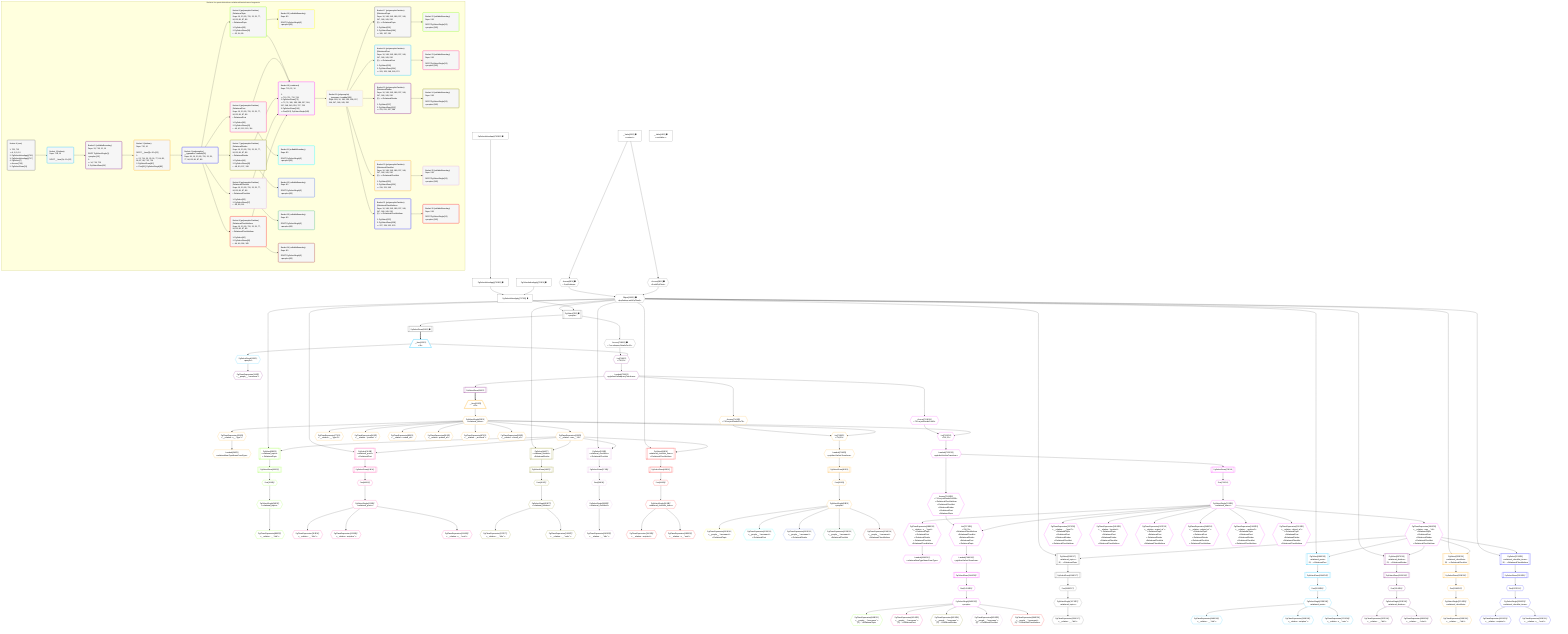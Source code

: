 %%{init: {'themeVariables': { 'fontSize': '12px'}}}%%
graph TD
    classDef path fill:#eee,stroke:#000,color:#000
    classDef plan fill:#fff,stroke-width:1px,color:#000
    classDef itemplan fill:#fff,stroke-width:2px,color:#000
    classDef unbatchedplan fill:#dff,stroke-width:1px,color:#000
    classDef sideeffectplan fill:#fcc,stroke-width:2px,color:#000
    classDef bucket fill:#f6f6f6,color:#000,stroke-width:2px,text-align:left

    subgraph "Buckets for queries/interfaces-relational/nested-more-fragments"
    Bucket0("Bucket 0 (root)<br /><br />1: 705, 713<br />ᐳ: 6, 8, 9, 10<br />2: PgSelectInlineApply[709]<br />3: PgSelectInlineApply[717]<br />4: PgSelect[7]<br />ᐳ: Access[718]<br />5: PgSelectRows[11]"):::bucket
    Bucket1("Bucket 1 (listItem)<br />Deps: 718, 10<br /><br />ROOT __Item{1}ᐸ11ᐳ[12]"):::bucket
    Bucket2("Bucket 2 (nullableBoundary)<br />Deps: 13, 718, 12, 10<br /><br />ROOT PgSelectSingle{1}ᐸpeopleᐳ[13]<br />1: <br />ᐳ: 14, 719, 720<br />2: PgSelectRows[20]"):::bucket
    Bucket3("Bucket 3 (listItem)<br />Deps: 720, 10<br /><br />ROOT __Item{3}ᐸ20ᐳ[21]<br />1: <br />ᐳ: 22, 714, 23, 25, 26, 77, 84, 85, 86, 87, 88, 715, 716<br />2: PgSelectRows[82]<br />ᐳ: First[81], PgSelectSingle[83]"):::bucket
    Bucket4("Bucket 4 (polymorphic)<br />__typename: Lambda[26]<br />Deps: 26, 10, 23, 83, 720, 22, 25, 77, 84, 85, 86, 87, 88"):::bucket
    Bucket5("Bucket 5 (polymorphicPartition)<br />|RelationalTopic<br />Deps: 10, 23, 83, 720, 22, 25, 77, 84, 85, 86, 87, 88<br />ᐳRelationalTopic<br /><br />1: PgSelect[28]<br />2: PgSelectRows[33]<br />ᐳ: 32, 34, 89"):::bucket
    Bucket6("Bucket 6 (polymorphicPartition)<br />|RelationalPost<br />Deps: 10, 23, 83, 720, 22, 25, 77, 84, 85, 86, 87, 88<br />ᐳRelationalPost<br /><br />1: PgSelect[36]<br />2: PgSelectRows[41]<br />ᐳ: 40, 42, 112, 113, 114"):::bucket
    Bucket7("Bucket 7 (polymorphicPartition)<br />|RelationalDivider<br />Deps: 10, 23, 83, 720, 22, 25, 77, 84, 85, 86, 87, 88<br />ᐳRelationalDivider<br /><br />1: PgSelect[44]<br />2: PgSelectRows[49]<br />ᐳ: 48, 50, 137, 138"):::bucket
    Bucket8("Bucket 8 (polymorphicPartition)<br />|RelationalChecklist<br />Deps: 10, 23, 83, 720, 22, 25, 77, 84, 85, 86, 87, 88<br />ᐳRelationalChecklist<br /><br />1: PgSelect[52]<br />2: PgSelectRows[57]<br />ᐳ: 56, 58, 161"):::bucket
    Bucket9("Bucket 9 (polymorphicPartition)<br />|RelationalChecklistItem<br />Deps: 10, 23, 83, 720, 22, 25, 77, 84, 85, 86, 87, 88<br />ᐳRelationalChecklistItem<br /><br />1: PgSelect[60]<br />2: PgSelectRows[65]<br />ᐳ: 64, 66, 184, 185"):::bucket
    Bucket10("Bucket 10 (nullableBoundary)<br />Deps: 83<br /><br />ROOT PgSelectSingle{3}ᐸpeopleᐳ[83]"):::bucket
    Bucket11("Bucket 11 (nullableBoundary)<br />Deps: 83<br /><br />ROOT PgSelectSingle{3}ᐸpeopleᐳ[83]"):::bucket
    Bucket12("Bucket 12 (nullableBoundary)<br />Deps: 83<br /><br />ROOT PgSelectSingle{3}ᐸpeopleᐳ[83]"):::bucket
    Bucket13("Bucket 13 (nullableBoundary)<br />Deps: 83<br /><br />ROOT PgSelectSingle{3}ᐸpeopleᐳ[83]"):::bucket
    Bucket14("Bucket 14 (nullableBoundary)<br />Deps: 83<br /><br />ROOT PgSelectSingle{3}ᐸpeopleᐳ[83]"):::bucket
    Bucket15("Bucket 15 (combined)<br />Deps: 720, 22, 10<br /><br />1: <br />ᐳ: 710, 711, 712, 706<br />2: PgSelectRows[73]<br />ᐳ: 72, 74, 186, 188, 189, 237, 246, 247, 248, 249, 250, 707, 708<br />3: PgSelectRows[244]<br />ᐳ: First[243], PgSelectSingle[245]"):::bucket
    Bucket16("Bucket 16 (polymorphic)<br />__typename: Lambda[189]<br />Deps: 189, 10, 186, 245, 188, 237, 246, 247, 248, 249, 250"):::bucket
    Bucket17("Bucket 17 (polymorphicPartition)<br />|RelationalTopic<br />Deps: 10, 186, 245, 188, 237, 246, 247, 248, 249, 250<br />(5) ...ᐳRelationalTopic<br /><br />1: PgSelect[191]<br />2: PgSelectRows[196]<br />ᐳ: 195, 197, 251"):::bucket
    Bucket18("Bucket 18 (polymorphicPartition)<br />|RelationalPost<br />Deps: 10, 186, 245, 188, 237, 246, 247, 248, 249, 250<br />(5) ...ᐳRelationalPost<br /><br />1: PgSelect[199]<br />2: PgSelectRows[204]<br />ᐳ: 203, 205, 268, 269, 270"):::bucket
    Bucket19("Bucket 19 (polymorphicPartition)<br />|RelationalDivider<br />Deps: 10, 186, 245, 188, 237, 246, 247, 248, 249, 250<br />(5) ...ᐳRelationalDivider<br /><br />1: PgSelect[207]<br />2: PgSelectRows[212]<br />ᐳ: 211, 213, 287, 288"):::bucket
    Bucket20("Bucket 20 (polymorphicPartition)<br />|RelationalChecklist<br />Deps: 10, 186, 245, 188, 237, 246, 247, 248, 249, 250<br />(5) ...ᐳRelationalChecklist<br /><br />1: PgSelect[215]<br />2: PgSelectRows[220]<br />ᐳ: 219, 221, 305"):::bucket
    Bucket21("Bucket 21 (polymorphicPartition)<br />|RelationalChecklistItem<br />Deps: 10, 186, 245, 188, 237, 246, 247, 248, 249, 250<br />(5) ...ᐳRelationalChecklistItem<br /><br />1: PgSelect[223]<br />2: PgSelectRows[228]<br />ᐳ: 227, 229, 322, 323"):::bucket
    Bucket22("Bucket 22 (nullableBoundary)<br />Deps: 245<br /><br />ROOT PgSelectSingle{15}ᐸpeopleᐳ[245]"):::bucket
    Bucket23("Bucket 23 (nullableBoundary)<br />Deps: 245<br /><br />ROOT PgSelectSingle{15}ᐸpeopleᐳ[245]"):::bucket
    Bucket24("Bucket 24 (nullableBoundary)<br />Deps: 245<br /><br />ROOT PgSelectSingle{15}ᐸpeopleᐳ[245]"):::bucket
    Bucket25("Bucket 25 (nullableBoundary)<br />Deps: 245<br /><br />ROOT PgSelectSingle{15}ᐸpeopleᐳ[245]"):::bucket
    Bucket26("Bucket 26 (nullableBoundary)<br />Deps: 245<br /><br />ROOT PgSelectSingle{15}ᐸpeopleᐳ[245]"):::bucket
    end
    Bucket0 --> Bucket1
    Bucket1 --> Bucket2
    Bucket2 --> Bucket3
    Bucket3 --> Bucket4
    Bucket4 --> Bucket5 & Bucket6 & Bucket7 & Bucket8 & Bucket9
    Bucket5 --> Bucket10 & Bucket15
    Bucket6 --> Bucket11 & Bucket15
    Bucket7 --> Bucket12 & Bucket15
    Bucket8 --> Bucket13 & Bucket15
    Bucket9 --> Bucket14 & Bucket15
    Bucket15 --> Bucket16
    Bucket16 --> Bucket17 & Bucket18 & Bucket19 & Bucket20 & Bucket21
    Bucket17 --> Bucket22
    Bucket18 --> Bucket23
    Bucket19 --> Bucket24
    Bucket20 --> Bucket25
    Bucket21 --> Bucket26

    %% plan dependencies
    PgSelectInlineApply717["PgSelectInlineApply[717∈0] ➊"]:::plan
    PgSelectInlineApply709["PgSelectInlineApply[709∈0] ➊"]:::plan
    PgSelectInlineApply713["PgSelectInlineApply[713∈0] ➊"]:::plan
    PgSelectInlineApply709 & PgSelectInlineApply713 --> PgSelectInlineApply717
    PgSelect7[["PgSelect[7∈0] ➊<br />ᐸpeopleᐳ"]]:::plan
    Object10{{"Object[10∈0] ➊<br />ᐸ{pgSettings,withPgClient}ᐳ"}}:::plan
    Object10 & PgSelectInlineApply717 --> PgSelect7
    Access8{{"Access[8∈0] ➊<br />ᐸ2.pgSettingsᐳ"}}:::plan
    Access9{{"Access[9∈0] ➊<br />ᐸ2.withPgClientᐳ"}}:::plan
    Access8 & Access9 --> Object10
    __Value2["__Value[2∈0] ➊<br />ᐸcontextᐳ"]:::plan
    __Value2 --> Access8
    __Value2 --> Access9
    PgSelectRows11[["PgSelectRows[11∈0] ➊"]]:::plan
    PgSelect7 --> PgSelectRows11
    PgSelectInlineApply705["PgSelectInlineApply[705∈0] ➊"]:::plan
    PgSelectInlineApply705 --> PgSelectInlineApply709
    Access718{{"Access[718∈0] ➊<br />ᐸ7.m.subqueryDetailsFor16ᐳ"}}:::plan
    PgSelect7 --> Access718
    __Value4["__Value[4∈0] ➊<br />ᐸrootValueᐳ"]:::plan
    __Item12[/"__Item[12∈1]<br />ᐸ11ᐳ"\]:::itemplan
    PgSelectRows11 ==> __Item12
    PgSelectSingle13{{"PgSelectSingle[13∈1]<br />ᐸpeopleᐳ"}}:::plan
    __Item12 --> PgSelectSingle13
    List719{{"List[719∈2]<br />ᐸ718,12ᐳ"}}:::plan
    Access718 & __Item12 --> List719
    PgClassExpression14{{"PgClassExpression[14∈2]<br />ᐸ__people__.”username”ᐳ"}}:::plan
    PgSelectSingle13 --> PgClassExpression14
    PgSelectRows20[["PgSelectRows[20∈2]"]]:::plan
    Lambda720{{"Lambda[720∈2]<br />ᐸpgInlineViaSubqueryTransformᐳ"}}:::plan
    Lambda720 --> PgSelectRows20
    List719 --> Lambda720
    List715{{"List[715∈3]<br />ᐸ714,22ᐳ"}}:::plan
    Access714{{"Access[714∈3]<br />ᐸ720.m.joinDetailsFor79ᐳ"}}:::plan
    PgSelectSingle22{{"PgSelectSingle[22∈3]<br />ᐸrelational_itemsᐳ"}}:::plan
    Access714 & PgSelectSingle22 --> List715
    __Item21[/"__Item[21∈3]<br />ᐸ20ᐳ"\]:::itemplan
    PgSelectRows20 ==> __Item21
    __Item21 --> PgSelectSingle22
    PgClassExpression23{{"PgClassExpression[23∈3]<br />ᐸ__relation...ems__.”id”ᐳ"}}:::plan
    PgSelectSingle22 --> PgClassExpression23
    PgClassExpression25{{"PgClassExpression[25∈3]<br />ᐸ__relation...s__.”type”ᐳ"}}:::plan
    PgSelectSingle22 --> PgClassExpression25
    Lambda26{{"Lambda[26∈3]<br />ᐸrelationalItemTypeNameFromTypeᐳ"}}:::plan
    PgClassExpression25 --> Lambda26
    PgClassExpression77{{"PgClassExpression[77∈3]<br />ᐸ__relation...__.”type2”ᐳ"}}:::plan
    PgSelectSingle22 --> PgClassExpression77
    First81{{"First[81∈3]"}}:::plan
    PgSelectRows82[["PgSelectRows[82∈3]"]]:::plan
    PgSelectRows82 --> First81
    Lambda716{{"Lambda[716∈3]<br />ᐸpgInlineViaJoinTransformᐳ"}}:::plan
    Lambda716 --> PgSelectRows82
    PgSelectSingle83{{"PgSelectSingle[83∈3]<br />ᐸpeopleᐳ"}}:::plan
    First81 --> PgSelectSingle83
    PgClassExpression84{{"PgClassExpression[84∈3]<br />ᐸ__relation...”position”ᐳ"}}:::plan
    PgSelectSingle22 --> PgClassExpression84
    PgClassExpression85{{"PgClassExpression[85∈3]<br />ᐸ__relation...reated_at”ᐳ"}}:::plan
    PgSelectSingle22 --> PgClassExpression85
    PgClassExpression86{{"PgClassExpression[86∈3]<br />ᐸ__relation...pdated_at”ᐳ"}}:::plan
    PgSelectSingle22 --> PgClassExpression86
    PgClassExpression87{{"PgClassExpression[87∈3]<br />ᐸ__relation..._archived”ᐳ"}}:::plan
    PgSelectSingle22 --> PgClassExpression87
    PgClassExpression88{{"PgClassExpression[88∈3]<br />ᐸ__relation...chived_at”ᐳ"}}:::plan
    PgSelectSingle22 --> PgClassExpression88
    Lambda720 --> Access714
    List715 --> Lambda716
    PgSelect28[["PgSelect[28∈5]<br />ᐸrelational_topicsᐳ<br />ᐳRelationalTopic"]]:::plan
    Object10 & PgClassExpression23 --> PgSelect28
    First32{{"First[32∈5]^"}}:::plan
    PgSelectRows33[["PgSelectRows[33∈5]^"]]:::plan
    PgSelectRows33 --> First32
    PgSelect28 --> PgSelectRows33
    PgSelectSingle34{{"PgSelectSingle[34∈5]^<br />ᐸrelational_topicsᐳ"}}:::plan
    First32 --> PgSelectSingle34
    PgClassExpression89{{"PgClassExpression[89∈5]^<br />ᐸ__relation...__.”title”ᐳ"}}:::plan
    PgSelectSingle34 --> PgClassExpression89
    PgSelect36[["PgSelect[36∈6]<br />ᐸrelational_postsᐳ<br />ᐳRelationalPost"]]:::plan
    Object10 & PgClassExpression23 --> PgSelect36
    First40{{"First[40∈6]^"}}:::plan
    PgSelectRows41[["PgSelectRows[41∈6]^"]]:::plan
    PgSelectRows41 --> First40
    PgSelect36 --> PgSelectRows41
    PgSelectSingle42{{"PgSelectSingle[42∈6]^<br />ᐸrelational_postsᐳ"}}:::plan
    First40 --> PgSelectSingle42
    PgClassExpression112{{"PgClassExpression[112∈6]^<br />ᐸ__relation...__.”title”ᐳ"}}:::plan
    PgSelectSingle42 --> PgClassExpression112
    PgClassExpression113{{"PgClassExpression[113∈6]^<br />ᐸ__relation...scription”ᐳ"}}:::plan
    PgSelectSingle42 --> PgClassExpression113
    PgClassExpression114{{"PgClassExpression[114∈6]^<br />ᐸ__relation...s__.”note”ᐳ"}}:::plan
    PgSelectSingle42 --> PgClassExpression114
    PgSelect44[["PgSelect[44∈7]<br />ᐸrelational_dividersᐳ<br />ᐳRelationalDivider"]]:::plan
    Object10 & PgClassExpression23 --> PgSelect44
    First48{{"First[48∈7]^"}}:::plan
    PgSelectRows49[["PgSelectRows[49∈7]^"]]:::plan
    PgSelectRows49 --> First48
    PgSelect44 --> PgSelectRows49
    PgSelectSingle50{{"PgSelectSingle[50∈7]^<br />ᐸrelational_dividersᐳ"}}:::plan
    First48 --> PgSelectSingle50
    PgClassExpression137{{"PgClassExpression[137∈7]^<br />ᐸ__relation...__.”title”ᐳ"}}:::plan
    PgSelectSingle50 --> PgClassExpression137
    PgClassExpression138{{"PgClassExpression[138∈7]^<br />ᐸ__relation...__.”color”ᐳ"}}:::plan
    PgSelectSingle50 --> PgClassExpression138
    PgSelect52[["PgSelect[52∈8]<br />ᐸrelational_checklistsᐳ<br />ᐳRelationalChecklist"]]:::plan
    Object10 & PgClassExpression23 --> PgSelect52
    First56{{"First[56∈8]^"}}:::plan
    PgSelectRows57[["PgSelectRows[57∈8]^"]]:::plan
    PgSelectRows57 --> First56
    PgSelect52 --> PgSelectRows57
    PgSelectSingle58{{"PgSelectSingle[58∈8]^<br />ᐸrelational_checklistsᐳ"}}:::plan
    First56 --> PgSelectSingle58
    PgClassExpression161{{"PgClassExpression[161∈8]^<br />ᐸ__relation...__.”title”ᐳ"}}:::plan
    PgSelectSingle58 --> PgClassExpression161
    PgSelect60[["PgSelect[60∈9]<br />ᐸrelational_checklist_itemsᐳ<br />ᐳRelationalChecklistItem"]]:::plan
    Object10 & PgClassExpression23 --> PgSelect60
    First64{{"First[64∈9]^"}}:::plan
    PgSelectRows65[["PgSelectRows[65∈9]^"]]:::plan
    PgSelectRows65 --> First64
    PgSelect60 --> PgSelectRows65
    PgSelectSingle66{{"PgSelectSingle[66∈9]^<br />ᐸrelational_checklist_itemsᐳ"}}:::plan
    First64 --> PgSelectSingle66
    PgClassExpression184{{"PgClassExpression[184∈9]^<br />ᐸ__relation...scription”ᐳ"}}:::plan
    PgSelectSingle66 --> PgClassExpression184
    PgClassExpression185{{"PgClassExpression[185∈9]^<br />ᐸ__relation...s__.”note”ᐳ"}}:::plan
    PgSelectSingle66 --> PgClassExpression185
    PgClassExpression230{{"PgClassExpression[230∈10]<br />ᐸ__people__.”username”ᐳ<br />ᐳRelationalTopic"}}:::plan
    PgSelectSingle83 --> PgClassExpression230
    PgClassExpression231{{"PgClassExpression[231∈11]<br />ᐸ__people__.”username”ᐳ<br />ᐳRelationalPost"}}:::plan
    PgSelectSingle83 --> PgClassExpression231
    PgClassExpression232{{"PgClassExpression[232∈12]<br />ᐸ__people__.”username”ᐳ<br />ᐳRelationalDivider"}}:::plan
    PgSelectSingle83 --> PgClassExpression232
    PgClassExpression233{{"PgClassExpression[233∈13]<br />ᐸ__people__.”username”ᐳ<br />ᐳRelationalChecklist"}}:::plan
    PgSelectSingle83 --> PgClassExpression233
    PgClassExpression234{{"PgClassExpression[234∈14]<br />ᐸ__people__.”username”ᐳ<br />ᐳRelationalChecklistItem"}}:::plan
    PgSelectSingle83 --> PgClassExpression234
    List707{{"List[707∈15]<br />ᐸ706,74ᐳ<br />ᐳRelationalChecklistItem<br />ᐳRelationalChecklist<br />ᐳRelationalDivider<br />ᐳRelationalPost<br />ᐳRelationalTopic"}}:::plan
    Access706{{"Access[706∈15]<br />ᐸ712.m.joinDetailsFor239ᐳ<br />ᐳRelationalChecklistItem<br />ᐳRelationalChecklist<br />ᐳRelationalDivider<br />ᐳRelationalPost<br />ᐳRelationalTopic"}}:::plan
    PgSelectSingle74{{"PgSelectSingle[74∈15]<br />ᐸrelational_itemsᐳ"}}:::plan
    Access706 & PgSelectSingle74 --> List707
    List711{{"List[711∈15]<br />ᐸ710,22ᐳ"}}:::plan
    Access710{{"Access[710∈15]<br />ᐸ720.m.joinDetailsFor68ᐳ"}}:::plan
    Access710 & PgSelectSingle22 --> List711
    First72{{"First[72∈15]"}}:::plan
    PgSelectRows73[["PgSelectRows[73∈15]"]]:::plan
    PgSelectRows73 --> First72
    Lambda712{{"Lambda[712∈15]<br />ᐸpgInlineViaJoinTransformᐳ"}}:::plan
    Lambda712 --> PgSelectRows73
    First72 --> PgSelectSingle74
    PgClassExpression186{{"PgClassExpression[186∈15]<br />ᐸ__relation...ems__.”id”ᐳ<br />ᐳRelationalTopic<br />ᐳRelationalPost<br />ᐳRelationalDivider<br />ᐳRelationalChecklist<br />ᐳRelationalChecklistItem"}}:::plan
    PgSelectSingle74 --> PgClassExpression186
    PgClassExpression188{{"PgClassExpression[188∈15]<br />ᐸ__relation...s__.”type”ᐳ<br />ᐳRelationalTopic<br />ᐳRelationalPost<br />ᐳRelationalDivider<br />ᐳRelationalChecklist<br />ᐳRelationalChecklistItem"}}:::plan
    PgSelectSingle74 --> PgClassExpression188
    Lambda189{{"Lambda[189∈15]^<br />ᐸrelationalItemTypeNameFromTypeᐳ"}}:::plan
    PgClassExpression188 --> Lambda189
    PgClassExpression237{{"PgClassExpression[237∈15]<br />ᐸ__relation...__.”type2”ᐳ<br />ᐳRelationalTopic<br />ᐳRelationalPost<br />ᐳRelationalDivider<br />ᐳRelationalChecklist<br />ᐳRelationalChecklistItem"}}:::plan
    PgSelectSingle74 --> PgClassExpression237
    First243{{"First[243∈15]^"}}:::plan
    PgSelectRows244[["PgSelectRows[244∈15]^"]]:::plan
    PgSelectRows244 --> First243
    Lambda708{{"Lambda[708∈15]^<br />ᐸpgInlineViaJoinTransformᐳ"}}:::plan
    Lambda708 --> PgSelectRows244
    PgSelectSingle245{{"PgSelectSingle[245∈15]^<br />ᐸpeopleᐳ"}}:::plan
    First243 --> PgSelectSingle245
    PgClassExpression246{{"PgClassExpression[246∈15]<br />ᐸ__relation...”position”ᐳ<br />ᐳRelationalTopic<br />ᐳRelationalPost<br />ᐳRelationalDivider<br />ᐳRelationalChecklist<br />ᐳRelationalChecklistItem"}}:::plan
    PgSelectSingle74 --> PgClassExpression246
    PgClassExpression247{{"PgClassExpression[247∈15]<br />ᐸ__relation...reated_at”ᐳ<br />ᐳRelationalTopic<br />ᐳRelationalPost<br />ᐳRelationalDivider<br />ᐳRelationalChecklist<br />ᐳRelationalChecklistItem"}}:::plan
    PgSelectSingle74 --> PgClassExpression247
    PgClassExpression248{{"PgClassExpression[248∈15]<br />ᐸ__relation...pdated_at”ᐳ<br />ᐳRelationalTopic<br />ᐳRelationalPost<br />ᐳRelationalDivider<br />ᐳRelationalChecklist<br />ᐳRelationalChecklistItem"}}:::plan
    PgSelectSingle74 --> PgClassExpression248
    PgClassExpression249{{"PgClassExpression[249∈15]<br />ᐸ__relation..._archived”ᐳ<br />ᐳRelationalTopic<br />ᐳRelationalPost<br />ᐳRelationalDivider<br />ᐳRelationalChecklist<br />ᐳRelationalChecklistItem"}}:::plan
    PgSelectSingle74 --> PgClassExpression249
    PgClassExpression250{{"PgClassExpression[250∈15]<br />ᐸ__relation...chived_at”ᐳ<br />ᐳRelationalTopic<br />ᐳRelationalPost<br />ᐳRelationalDivider<br />ᐳRelationalChecklist<br />ᐳRelationalChecklistItem"}}:::plan
    PgSelectSingle74 --> PgClassExpression250
    Lambda712 --> Access706
    List707 --> Lambda708
    Lambda720 --> Access710
    List711 --> Lambda712
    PgSelect191[["PgSelect[191∈17]<br />ᐸrelational_topicsᐳ<br />(5) ...ᐳRelationalTopic"]]:::plan
    Object10 & PgClassExpression186 --> PgSelect191
    First195{{"First[195∈17]^"}}:::plan
    PgSelectRows196[["PgSelectRows[196∈17]^"]]:::plan
    PgSelectRows196 --> First195
    PgSelect191 --> PgSelectRows196
    PgSelectSingle197{{"PgSelectSingle[197∈17]^<br />ᐸrelational_topicsᐳ"}}:::plan
    First195 --> PgSelectSingle197
    PgClassExpression251{{"PgClassExpression[251∈17]^<br />ᐸ__relation...__.”title”ᐳ"}}:::plan
    PgSelectSingle197 --> PgClassExpression251
    PgSelect199[["PgSelect[199∈18]<br />ᐸrelational_postsᐳ<br />(5) ...ᐳRelationalPost"]]:::plan
    Object10 & PgClassExpression186 --> PgSelect199
    First203{{"First[203∈18]^"}}:::plan
    PgSelectRows204[["PgSelectRows[204∈18]^"]]:::plan
    PgSelectRows204 --> First203
    PgSelect199 --> PgSelectRows204
    PgSelectSingle205{{"PgSelectSingle[205∈18]^<br />ᐸrelational_postsᐳ"}}:::plan
    First203 --> PgSelectSingle205
    PgClassExpression268{{"PgClassExpression[268∈18]^<br />ᐸ__relation...__.”title”ᐳ"}}:::plan
    PgSelectSingle205 --> PgClassExpression268
    PgClassExpression269{{"PgClassExpression[269∈18]^<br />ᐸ__relation...scription”ᐳ"}}:::plan
    PgSelectSingle205 --> PgClassExpression269
    PgClassExpression270{{"PgClassExpression[270∈18]^<br />ᐸ__relation...s__.”note”ᐳ"}}:::plan
    PgSelectSingle205 --> PgClassExpression270
    PgSelect207[["PgSelect[207∈19]<br />ᐸrelational_dividersᐳ<br />(5) ...ᐳRelationalDivider"]]:::plan
    Object10 & PgClassExpression186 --> PgSelect207
    First211{{"First[211∈19]^"}}:::plan
    PgSelectRows212[["PgSelectRows[212∈19]^"]]:::plan
    PgSelectRows212 --> First211
    PgSelect207 --> PgSelectRows212
    PgSelectSingle213{{"PgSelectSingle[213∈19]^<br />ᐸrelational_dividersᐳ"}}:::plan
    First211 --> PgSelectSingle213
    PgClassExpression287{{"PgClassExpression[287∈19]^<br />ᐸ__relation...__.”title”ᐳ"}}:::plan
    PgSelectSingle213 --> PgClassExpression287
    PgClassExpression288{{"PgClassExpression[288∈19]^<br />ᐸ__relation...__.”color”ᐳ"}}:::plan
    PgSelectSingle213 --> PgClassExpression288
    PgSelect215[["PgSelect[215∈20]<br />ᐸrelational_checklistsᐳ<br />(5) ...ᐳRelationalChecklist"]]:::plan
    Object10 & PgClassExpression186 --> PgSelect215
    First219{{"First[219∈20]^"}}:::plan
    PgSelectRows220[["PgSelectRows[220∈20]^"]]:::plan
    PgSelectRows220 --> First219
    PgSelect215 --> PgSelectRows220
    PgSelectSingle221{{"PgSelectSingle[221∈20]^<br />ᐸrelational_checklistsᐳ"}}:::plan
    First219 --> PgSelectSingle221
    PgClassExpression305{{"PgClassExpression[305∈20]^<br />ᐸ__relation...__.”title”ᐳ"}}:::plan
    PgSelectSingle221 --> PgClassExpression305
    PgSelect223[["PgSelect[223∈21]<br />ᐸrelational_checklist_itemsᐳ<br />(5) ...ᐳRelationalChecklistItem"]]:::plan
    Object10 & PgClassExpression186 --> PgSelect223
    First227{{"First[227∈21]^"}}:::plan
    PgSelectRows228[["PgSelectRows[228∈21]^"]]:::plan
    PgSelectRows228 --> First227
    PgSelect223 --> PgSelectRows228
    PgSelectSingle229{{"PgSelectSingle[229∈21]^<br />ᐸrelational_checklist_itemsᐳ"}}:::plan
    First227 --> PgSelectSingle229
    PgClassExpression322{{"PgClassExpression[322∈21]^<br />ᐸ__relation...scription”ᐳ"}}:::plan
    PgSelectSingle229 --> PgClassExpression322
    PgClassExpression323{{"PgClassExpression[323∈21]^<br />ᐸ__relation...s__.”note”ᐳ"}}:::plan
    PgSelectSingle229 --> PgClassExpression323
    PgClassExpression680{{"PgClassExpression[680∈22]<br />ᐸ__people__.”username”ᐳ<br />(5) ...ᐳRelationalTopic"}}:::plan
    PgSelectSingle245 --> PgClassExpression680
    PgClassExpression681{{"PgClassExpression[681∈23]<br />ᐸ__people__.”username”ᐳ<br />(5) ...ᐳRelationalPost"}}:::plan
    PgSelectSingle245 --> PgClassExpression681
    PgClassExpression682{{"PgClassExpression[682∈24]<br />ᐸ__people__.”username”ᐳ<br />(5) ...ᐳRelationalDivider"}}:::plan
    PgSelectSingle245 --> PgClassExpression682
    PgClassExpression683{{"PgClassExpression[683∈25]<br />ᐸ__people__.”username”ᐳ<br />(5) ...ᐳRelationalChecklist"}}:::plan
    PgSelectSingle245 --> PgClassExpression683
    PgClassExpression684{{"PgClassExpression[684∈26]<br />ᐸ__people__.”username”ᐳ<br />(5) ...ᐳRelationalChecklistItem"}}:::plan
    PgSelectSingle245 --> PgClassExpression684

    %% define steps
    classDef bucket0 stroke:#696969
    class Bucket0,__Value2,__Value4,PgSelect7,Access8,Access9,Object10,PgSelectRows11,PgSelectInlineApply705,PgSelectInlineApply709,PgSelectInlineApply713,PgSelectInlineApply717,Access718 bucket0
    classDef bucket1 stroke:#00bfff
    class Bucket1,__Item12,PgSelectSingle13 bucket1
    classDef bucket2 stroke:#7f007f
    class Bucket2,PgClassExpression14,PgSelectRows20,List719,Lambda720 bucket2
    classDef bucket3 stroke:#ffa500
    class Bucket3,__Item21,PgSelectSingle22,PgClassExpression23,PgClassExpression25,Lambda26,PgClassExpression77,First81,PgSelectRows82,PgSelectSingle83,PgClassExpression84,PgClassExpression85,PgClassExpression86,PgClassExpression87,PgClassExpression88,Access714,List715,Lambda716 bucket3
    classDef bucket4 stroke:#0000ff
    class Bucket4 bucket4
    classDef bucket5 stroke:#7fff00
    class Bucket5,PgSelect28,First32,PgSelectRows33,PgSelectSingle34,PgClassExpression89 bucket5
    classDef bucket6 stroke:#ff1493
    class Bucket6,PgSelect36,First40,PgSelectRows41,PgSelectSingle42,PgClassExpression112,PgClassExpression113,PgClassExpression114 bucket6
    classDef bucket7 stroke:#808000
    class Bucket7,PgSelect44,First48,PgSelectRows49,PgSelectSingle50,PgClassExpression137,PgClassExpression138 bucket7
    classDef bucket8 stroke:#dda0dd
    class Bucket8,PgSelect52,First56,PgSelectRows57,PgSelectSingle58,PgClassExpression161 bucket8
    classDef bucket9 stroke:#ff0000
    class Bucket9,PgSelect60,First64,PgSelectRows65,PgSelectSingle66,PgClassExpression184,PgClassExpression185 bucket9
    classDef bucket10 stroke:#ffff00
    class Bucket10,PgClassExpression230 bucket10
    classDef bucket11 stroke:#00ffff
    class Bucket11,PgClassExpression231 bucket11
    classDef bucket12 stroke:#4169e1
    class Bucket12,PgClassExpression232 bucket12
    classDef bucket13 stroke:#3cb371
    class Bucket13,PgClassExpression233 bucket13
    classDef bucket14 stroke:#a52a2a
    class Bucket14,PgClassExpression234 bucket14
    classDef bucket15 stroke:#ff00ff
    class Bucket15,First72,PgSelectRows73,PgSelectSingle74,PgClassExpression186,PgClassExpression188,Lambda189,PgClassExpression237,First243,PgSelectRows244,PgSelectSingle245,PgClassExpression246,PgClassExpression247,PgClassExpression248,PgClassExpression249,PgClassExpression250,Access706,List707,Lambda708,Access710,List711,Lambda712 bucket15
    classDef bucket16 stroke:#f5deb3
    class Bucket16 bucket16
    classDef bucket17 stroke:#696969
    class Bucket17,PgSelect191,First195,PgSelectRows196,PgSelectSingle197,PgClassExpression251 bucket17
    classDef bucket18 stroke:#00bfff
    class Bucket18,PgSelect199,First203,PgSelectRows204,PgSelectSingle205,PgClassExpression268,PgClassExpression269,PgClassExpression270 bucket18
    classDef bucket19 stroke:#7f007f
    class Bucket19,PgSelect207,First211,PgSelectRows212,PgSelectSingle213,PgClassExpression287,PgClassExpression288 bucket19
    classDef bucket20 stroke:#ffa500
    class Bucket20,PgSelect215,First219,PgSelectRows220,PgSelectSingle221,PgClassExpression305 bucket20
    classDef bucket21 stroke:#0000ff
    class Bucket21,PgSelect223,First227,PgSelectRows228,PgSelectSingle229,PgClassExpression322,PgClassExpression323 bucket21
    classDef bucket22 stroke:#7fff00
    class Bucket22,PgClassExpression680 bucket22
    classDef bucket23 stroke:#ff1493
    class Bucket23,PgClassExpression681 bucket23
    classDef bucket24 stroke:#808000
    class Bucket24,PgClassExpression682 bucket24
    classDef bucket25 stroke:#dda0dd
    class Bucket25,PgClassExpression683 bucket25
    classDef bucket26 stroke:#ff0000
    class Bucket26,PgClassExpression684 bucket26